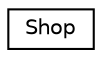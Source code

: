 digraph "Graphical Class Hierarchy"
{
  edge [fontname="Helvetica",fontsize="10",labelfontname="Helvetica",labelfontsize="10"];
  node [fontname="Helvetica",fontsize="10",shape=record];
  rankdir="LR";
  Node1 [label="Shop",height=0.2,width=0.4,color="black", fillcolor="white", style="filled",URL="$classShop.html",tooltip="This is the central location where all records are kept and all objects are created. "];
}
